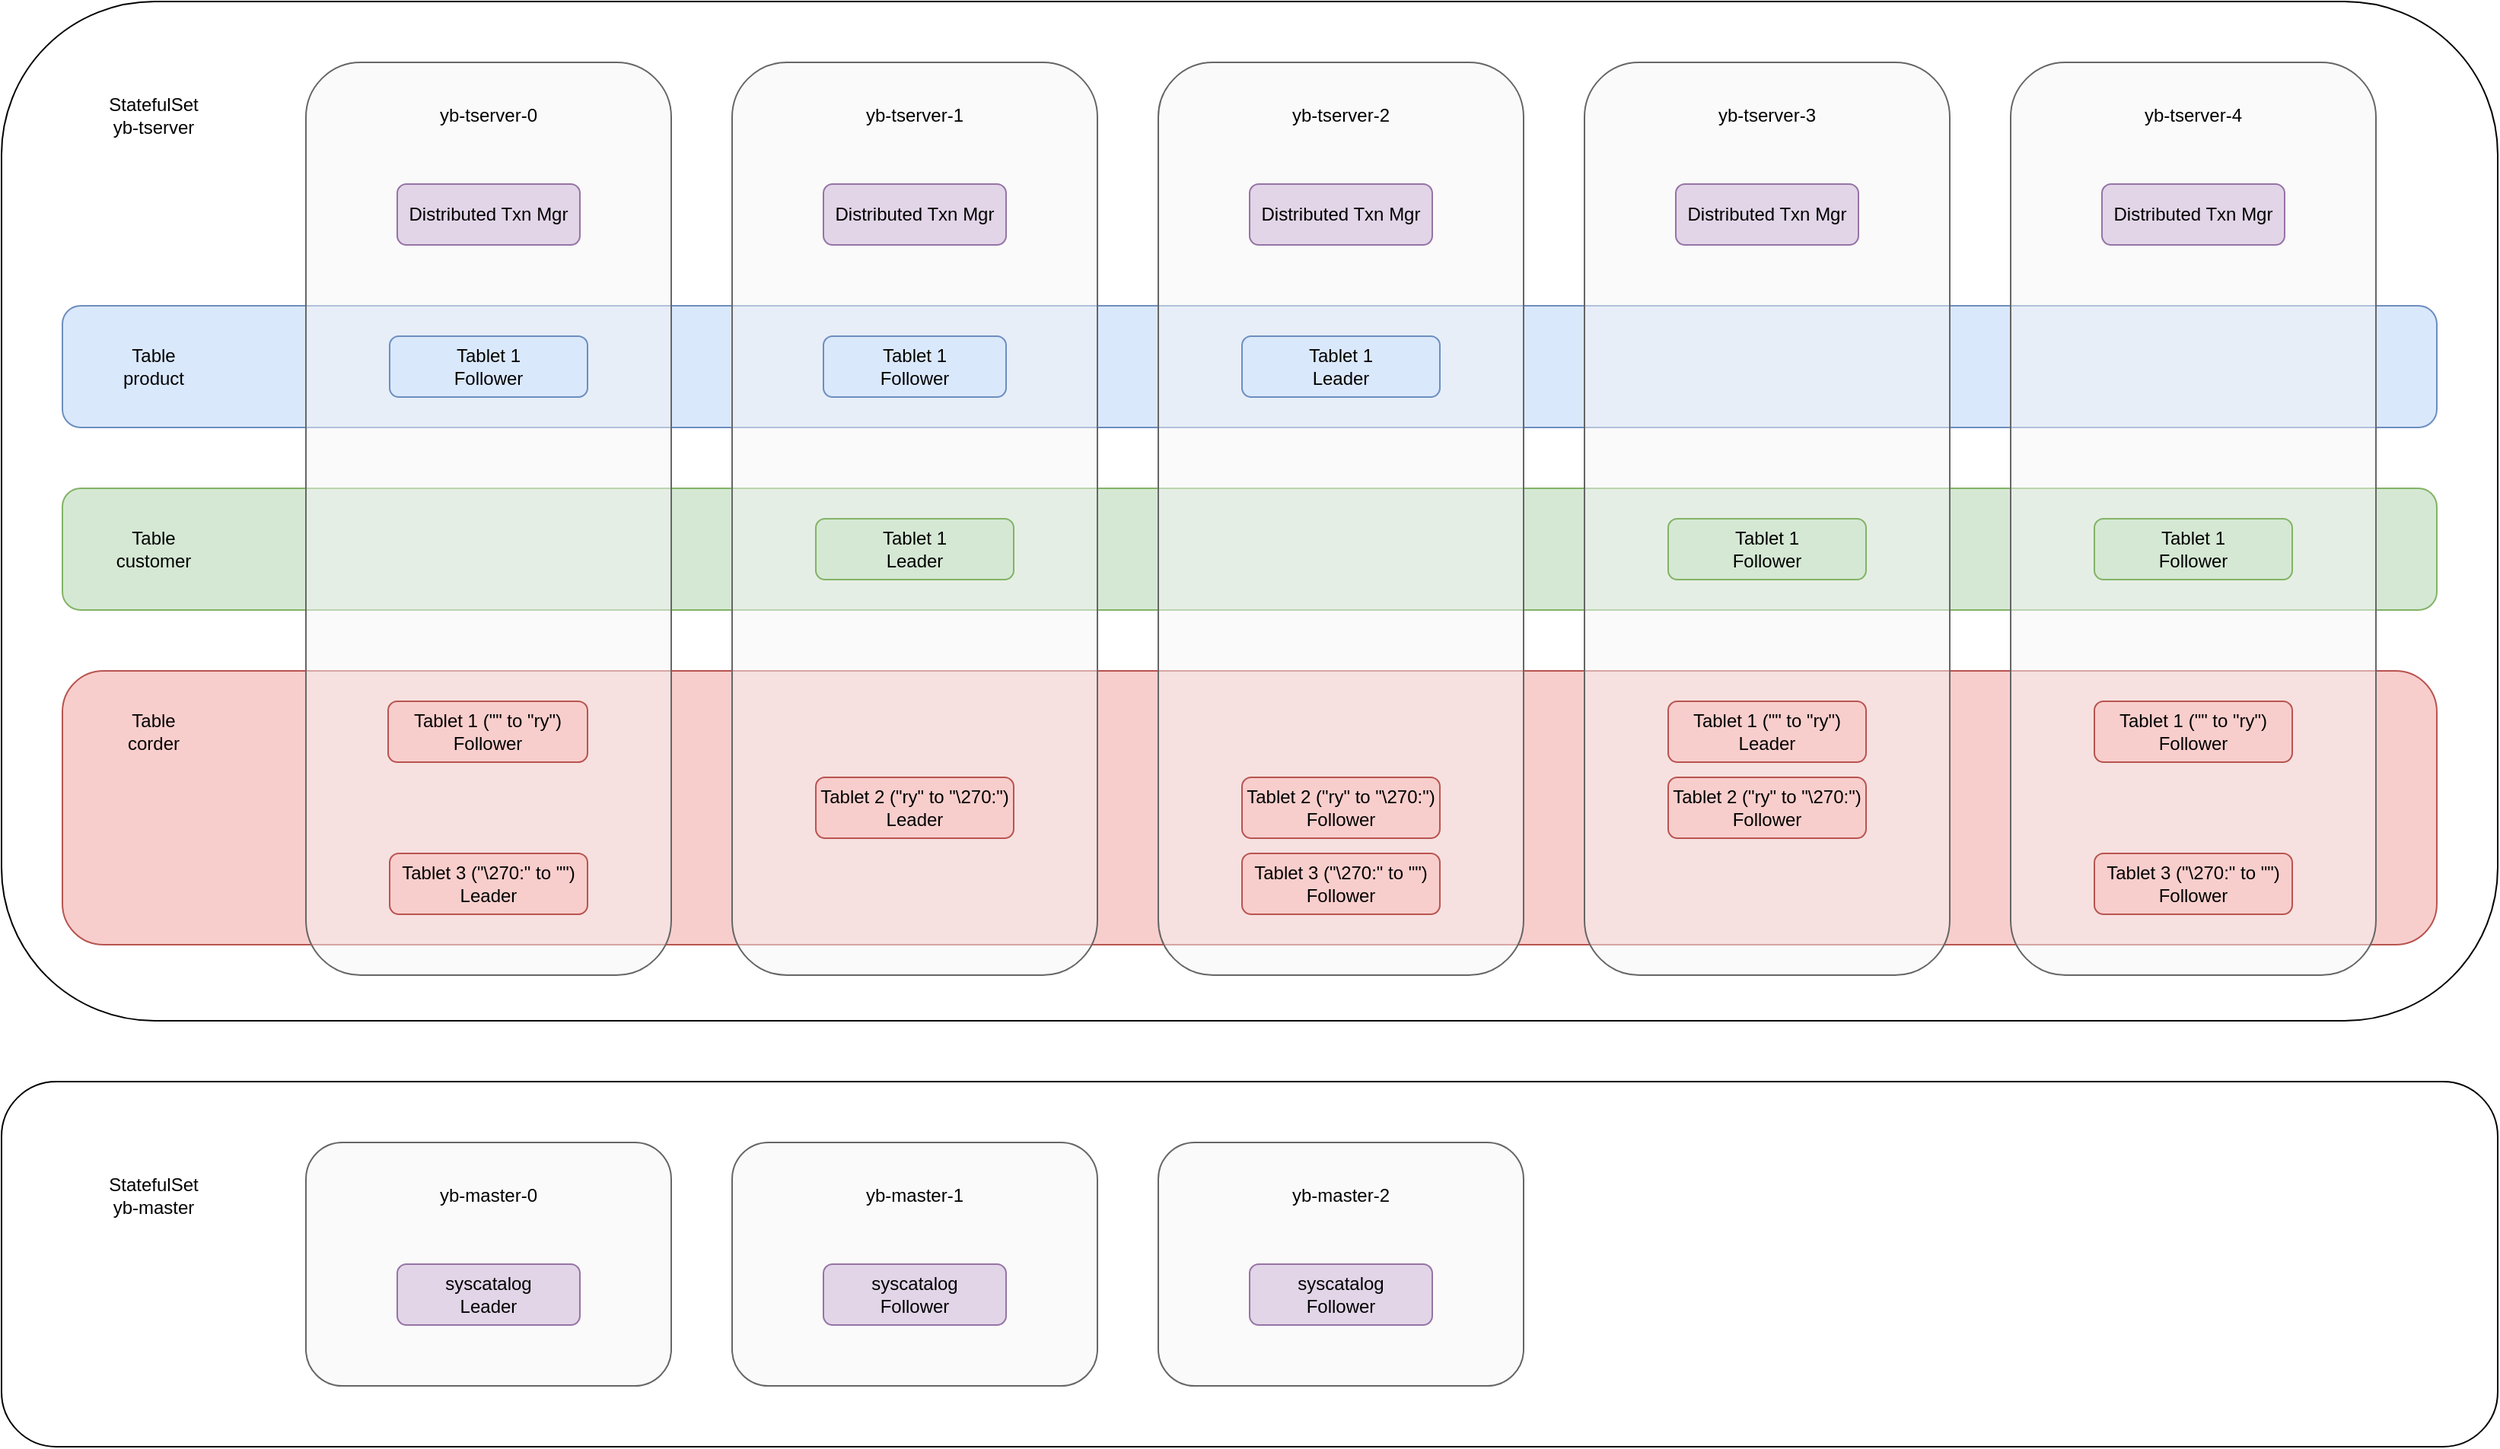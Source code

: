 <mxfile version="26.2.12">
  <diagram name="Seite-1" id="WuVaBYyhBkmRj32EmmQb">
    <mxGraphModel dx="2176" dy="1240" grid="1" gridSize="10" guides="1" tooltips="1" connect="1" arrows="1" fold="1" page="1" pageScale="1" pageWidth="827" pageHeight="1169" math="0" shadow="0">
      <root>
        <mxCell id="0" />
        <mxCell id="1" parent="0" />
        <mxCell id="0wmGSbIT42nQwoMOKgrX-37" value="" style="rounded=1;whiteSpace=wrap;html=1;" parent="1" vertex="1">
          <mxGeometry y="790" width="1640" height="240" as="geometry" />
        </mxCell>
        <mxCell id="0wmGSbIT42nQwoMOKgrX-27" value="" style="rounded=1;whiteSpace=wrap;html=1;" parent="1" vertex="1">
          <mxGeometry y="80" width="1640" height="670" as="geometry" />
        </mxCell>
        <mxCell id="0wmGSbIT42nQwoMOKgrX-4" value="" style="rounded=1;whiteSpace=wrap;html=1;fillColor=#f8cecc;strokeColor=#b85450;" parent="1" vertex="1">
          <mxGeometry x="40" y="520" width="1560" height="180" as="geometry" />
        </mxCell>
        <mxCell id="0wmGSbIT42nQwoMOKgrX-3" value="" style="rounded=1;whiteSpace=wrap;html=1;fillColor=#d5e8d4;strokeColor=#82b366;" parent="1" vertex="1">
          <mxGeometry x="40" y="400" width="1560" height="80" as="geometry" />
        </mxCell>
        <mxCell id="0wmGSbIT42nQwoMOKgrX-2" value="" style="rounded=1;whiteSpace=wrap;html=1;fillColor=#dae8fc;strokeColor=#6c8ebf;" parent="1" vertex="1">
          <mxGeometry x="40" y="280" width="1560" height="80" as="geometry" />
        </mxCell>
        <mxCell id="0wmGSbIT42nQwoMOKgrX-1" value="" style="rounded=1;whiteSpace=wrap;html=1;fillColor=#f5f5f5;fontColor=#333333;strokeColor=#666666;fillOpacity=50;" parent="1" vertex="1">
          <mxGeometry x="200" y="120" width="240" height="600" as="geometry" />
        </mxCell>
        <mxCell id="0wmGSbIT42nQwoMOKgrX-5" value="Tablet 1&lt;div&gt;Follower&lt;/div&gt;" style="rounded=1;whiteSpace=wrap;html=1;fillColor=#dae8fc;strokeColor=#6c8ebf;" parent="1" vertex="1">
          <mxGeometry x="255" y="300" width="130" height="40" as="geometry" />
        </mxCell>
        <mxCell id="0wmGSbIT42nQwoMOKgrX-6" value="" style="rounded=1;whiteSpace=wrap;html=1;fillColor=#f5f5f5;fontColor=#333333;strokeColor=#666666;fillOpacity=50;" parent="1" vertex="1">
          <mxGeometry x="480" y="120" width="240" height="600" as="geometry" />
        </mxCell>
        <mxCell id="0wmGSbIT42nQwoMOKgrX-7" value="" style="rounded=1;whiteSpace=wrap;html=1;fillColor=#f5f5f5;fontColor=#333333;strokeColor=#666666;fillOpacity=50;" parent="1" vertex="1">
          <mxGeometry x="760" y="120" width="240" height="600" as="geometry" />
        </mxCell>
        <mxCell id="0wmGSbIT42nQwoMOKgrX-8" value="Table&lt;div&gt;product&lt;/div&gt;" style="text;html=1;align=center;verticalAlign=middle;whiteSpace=wrap;rounded=0;" parent="1" vertex="1">
          <mxGeometry x="70" y="305" width="60" height="30" as="geometry" />
        </mxCell>
        <mxCell id="0wmGSbIT42nQwoMOKgrX-9" value="Table&lt;div&gt;customer&lt;/div&gt;" style="text;html=1;align=center;verticalAlign=middle;whiteSpace=wrap;rounded=0;" parent="1" vertex="1">
          <mxGeometry x="70" y="425" width="60" height="30" as="geometry" />
        </mxCell>
        <mxCell id="0wmGSbIT42nQwoMOKgrX-10" value="Table&lt;div&gt;corder&lt;/div&gt;" style="text;html=1;align=center;verticalAlign=middle;whiteSpace=wrap;rounded=0;" parent="1" vertex="1">
          <mxGeometry x="70" y="545" width="60" height="30" as="geometry" />
        </mxCell>
        <mxCell id="0wmGSbIT42nQwoMOKgrX-11" value="Tablet 1&lt;div&gt;Follower&lt;/div&gt;" style="rounded=1;whiteSpace=wrap;html=1;fillColor=#dae8fc;strokeColor=#6c8ebf;" parent="1" vertex="1">
          <mxGeometry x="540" y="300" width="120" height="40" as="geometry" />
        </mxCell>
        <mxCell id="0wmGSbIT42nQwoMOKgrX-12" value="Tablet 1&lt;div&gt;Leader&lt;/div&gt;" style="rounded=1;whiteSpace=wrap;html=1;fillColor=#dae8fc;strokeColor=#6c8ebf;" parent="1" vertex="1">
          <mxGeometry x="815" y="300" width="130" height="40" as="geometry" />
        </mxCell>
        <mxCell id="0wmGSbIT42nQwoMOKgrX-14" value="Tablet 1&amp;nbsp;(&quot;&quot; to &quot;ry&quot;)&lt;div&gt;Follower&lt;/div&gt;" style="rounded=1;whiteSpace=wrap;html=1;fillColor=#f8cecc;strokeColor=#b85450;" parent="1" vertex="1">
          <mxGeometry x="254" y="540" width="131" height="40" as="geometry" />
        </mxCell>
        <mxCell id="0wmGSbIT42nQwoMOKgrX-18" value="Tablet 1&lt;div&gt;Leader&lt;/div&gt;" style="rounded=1;whiteSpace=wrap;html=1;fillColor=#d5e8d4;strokeColor=#82b366;" parent="1" vertex="1">
          <mxGeometry x="535" y="420" width="130" height="40" as="geometry" />
        </mxCell>
        <mxCell id="0wmGSbIT42nQwoMOKgrX-20" value="yb-tserver-0" style="text;html=1;align=center;verticalAlign=middle;whiteSpace=wrap;rounded=0;" parent="1" vertex="1">
          <mxGeometry x="275" y="140" width="90" height="30" as="geometry" />
        </mxCell>
        <mxCell id="0wmGSbIT42nQwoMOKgrX-21" value="yb-tserver-1" style="text;html=1;align=center;verticalAlign=middle;whiteSpace=wrap;rounded=0;" parent="1" vertex="1">
          <mxGeometry x="555" y="140" width="90" height="30" as="geometry" />
        </mxCell>
        <mxCell id="0wmGSbIT42nQwoMOKgrX-22" value="yb-tserver-2" style="text;html=1;align=center;verticalAlign=middle;whiteSpace=wrap;rounded=0;" parent="1" vertex="1">
          <mxGeometry x="835" y="140" width="90" height="30" as="geometry" />
        </mxCell>
        <mxCell id="0wmGSbIT42nQwoMOKgrX-24" value="Distributed Txn Mgr" style="rounded=1;whiteSpace=wrap;html=1;fillColor=#e1d5e7;strokeColor=#9673a6;" parent="1" vertex="1">
          <mxGeometry x="260" y="200" width="120" height="40" as="geometry" />
        </mxCell>
        <mxCell id="0wmGSbIT42nQwoMOKgrX-25" value="Distributed Txn Mgr" style="rounded=1;whiteSpace=wrap;html=1;fillColor=#e1d5e7;strokeColor=#9673a6;" parent="1" vertex="1">
          <mxGeometry x="540" y="200" width="120" height="40" as="geometry" />
        </mxCell>
        <mxCell id="0wmGSbIT42nQwoMOKgrX-26" value="Distributed Txn Mgr" style="rounded=1;whiteSpace=wrap;html=1;fillColor=#e1d5e7;strokeColor=#9673a6;" parent="1" vertex="1">
          <mxGeometry x="820" y="200" width="120" height="40" as="geometry" />
        </mxCell>
        <mxCell id="0wmGSbIT42nQwoMOKgrX-28" value="" style="rounded=1;whiteSpace=wrap;html=1;fillColor=#f5f5f5;fontColor=#333333;strokeColor=#666666;fillOpacity=50;" parent="1" vertex="1">
          <mxGeometry x="200" y="830" width="240" height="160" as="geometry" />
        </mxCell>
        <mxCell id="0wmGSbIT42nQwoMOKgrX-29" value="" style="rounded=1;whiteSpace=wrap;html=1;fillColor=#f5f5f5;fontColor=#333333;strokeColor=#666666;fillOpacity=50;" parent="1" vertex="1">
          <mxGeometry x="480" y="830" width="240" height="160" as="geometry" />
        </mxCell>
        <mxCell id="0wmGSbIT42nQwoMOKgrX-30" value="" style="rounded=1;whiteSpace=wrap;html=1;fillColor=#f5f5f5;fontColor=#333333;strokeColor=#666666;fillOpacity=50;" parent="1" vertex="1">
          <mxGeometry x="760" y="830" width="240" height="160" as="geometry" />
        </mxCell>
        <mxCell id="0wmGSbIT42nQwoMOKgrX-31" value="yb-master-0" style="text;html=1;align=center;verticalAlign=middle;whiteSpace=wrap;rounded=0;" parent="1" vertex="1">
          <mxGeometry x="275" y="850" width="90" height="30" as="geometry" />
        </mxCell>
        <mxCell id="0wmGSbIT42nQwoMOKgrX-32" value="yb-master-1" style="text;html=1;align=center;verticalAlign=middle;whiteSpace=wrap;rounded=0;" parent="1" vertex="1">
          <mxGeometry x="555" y="850" width="90" height="30" as="geometry" />
        </mxCell>
        <mxCell id="0wmGSbIT42nQwoMOKgrX-33" value="yb-master-2" style="text;html=1;align=center;verticalAlign=middle;whiteSpace=wrap;rounded=0;" parent="1" vertex="1">
          <mxGeometry x="835" y="850" width="90" height="30" as="geometry" />
        </mxCell>
        <mxCell id="0wmGSbIT42nQwoMOKgrX-34" value="syscatalog&lt;div&gt;Leader&lt;/div&gt;" style="rounded=1;whiteSpace=wrap;html=1;fillColor=#e1d5e7;strokeColor=#9673a6;" parent="1" vertex="1">
          <mxGeometry x="260" y="910" width="120" height="40" as="geometry" />
        </mxCell>
        <mxCell id="0wmGSbIT42nQwoMOKgrX-35" value="syscatalog&lt;div&gt;Follower&lt;/div&gt;" style="rounded=1;whiteSpace=wrap;html=1;fillColor=#e1d5e7;strokeColor=#9673a6;" parent="1" vertex="1">
          <mxGeometry x="540" y="910" width="120" height="40" as="geometry" />
        </mxCell>
        <mxCell id="0wmGSbIT42nQwoMOKgrX-36" value="syscatalog&lt;div&gt;Follower&lt;/div&gt;" style="rounded=1;whiteSpace=wrap;html=1;fillColor=#e1d5e7;strokeColor=#9673a6;" parent="1" vertex="1">
          <mxGeometry x="820" y="910" width="120" height="40" as="geometry" />
        </mxCell>
        <mxCell id="0wmGSbIT42nQwoMOKgrX-38" value="StatefulSet&lt;div&gt;yb-tserver&lt;/div&gt;" style="text;html=1;align=center;verticalAlign=middle;whiteSpace=wrap;rounded=0;" parent="1" vertex="1">
          <mxGeometry x="70" y="140" width="60" height="30" as="geometry" />
        </mxCell>
        <mxCell id="0wmGSbIT42nQwoMOKgrX-39" value="StatefulSet&lt;div&gt;yb-master&lt;/div&gt;" style="text;html=1;align=center;verticalAlign=middle;whiteSpace=wrap;rounded=0;" parent="1" vertex="1">
          <mxGeometry x="70" y="850" width="60" height="30" as="geometry" />
        </mxCell>
        <mxCell id="vbAvLluD3RCbDQ-4RWO1-2" value="Tablet 2&amp;nbsp;(&quot;ry&quot; to &quot;\270:&quot;)&lt;br&gt;&lt;div&gt;Leader&lt;/div&gt;" style="rounded=1;whiteSpace=wrap;html=1;fillColor=#f8cecc;strokeColor=#b85450;" vertex="1" parent="1">
          <mxGeometry x="535" y="590" width="130" height="40" as="geometry" />
        </mxCell>
        <mxCell id="vbAvLluD3RCbDQ-4RWO1-3" value="Tablet 2&amp;nbsp;(&quot;ry&quot; to &quot;\270:&quot;)&lt;br&gt;&lt;div&gt;Follower&lt;/div&gt;" style="rounded=1;whiteSpace=wrap;html=1;fillColor=#f8cecc;strokeColor=#b85450;" vertex="1" parent="1">
          <mxGeometry x="815" y="590" width="130" height="40" as="geometry" />
        </mxCell>
        <mxCell id="vbAvLluD3RCbDQ-4RWO1-4" value="Tablet 3&amp;nbsp;(&quot;\270:&quot; to &quot;&quot;)&lt;div&gt;Leader&lt;/div&gt;" style="rounded=1;whiteSpace=wrap;html=1;fillColor=#f8cecc;strokeColor=#b85450;" vertex="1" parent="1">
          <mxGeometry x="255" y="640" width="130" height="40" as="geometry" />
        </mxCell>
        <mxCell id="vbAvLluD3RCbDQ-4RWO1-6" value="Tablet 3&amp;nbsp;(&quot;\270:&quot; to &quot;&quot;)&lt;div&gt;Follower&lt;/div&gt;" style="rounded=1;whiteSpace=wrap;html=1;fillColor=#f8cecc;strokeColor=#b85450;" vertex="1" parent="1">
          <mxGeometry x="815" y="640" width="130" height="40" as="geometry" />
        </mxCell>
        <mxCell id="vbAvLluD3RCbDQ-4RWO1-7" value="" style="rounded=1;whiteSpace=wrap;html=1;fillColor=#f5f5f5;fontColor=#333333;strokeColor=#666666;fillOpacity=50;" vertex="1" parent="1">
          <mxGeometry x="1040" y="120" width="240" height="600" as="geometry" />
        </mxCell>
        <mxCell id="vbAvLluD3RCbDQ-4RWO1-9" value="Tablet 1&amp;nbsp;(&quot;&quot; to &quot;ry&quot;)&lt;div&gt;Leader&lt;/div&gt;" style="rounded=1;whiteSpace=wrap;html=1;fillColor=#f8cecc;strokeColor=#b85450;" vertex="1" parent="1">
          <mxGeometry x="1095" y="540" width="130" height="40" as="geometry" />
        </mxCell>
        <mxCell id="vbAvLluD3RCbDQ-4RWO1-10" value="Tablet 1&lt;div&gt;Follower&lt;/div&gt;" style="rounded=1;whiteSpace=wrap;html=1;fillColor=#d5e8d4;strokeColor=#82b366;" vertex="1" parent="1">
          <mxGeometry x="1095" y="420" width="130" height="40" as="geometry" />
        </mxCell>
        <mxCell id="vbAvLluD3RCbDQ-4RWO1-11" value="yb-tserver-3" style="text;html=1;align=center;verticalAlign=middle;whiteSpace=wrap;rounded=0;" vertex="1" parent="1">
          <mxGeometry x="1115" y="140" width="90" height="30" as="geometry" />
        </mxCell>
        <mxCell id="vbAvLluD3RCbDQ-4RWO1-12" value="Distributed Txn Mgr" style="rounded=1;whiteSpace=wrap;html=1;fillColor=#e1d5e7;strokeColor=#9673a6;" vertex="1" parent="1">
          <mxGeometry x="1100" y="200" width="120" height="40" as="geometry" />
        </mxCell>
        <mxCell id="vbAvLluD3RCbDQ-4RWO1-13" value="Tablet 2&amp;nbsp;(&quot;ry&quot; to &quot;\270:&quot;)&lt;br&gt;&lt;div&gt;Follower&lt;/div&gt;" style="rounded=1;whiteSpace=wrap;html=1;fillColor=#f8cecc;strokeColor=#b85450;" vertex="1" parent="1">
          <mxGeometry x="1095" y="590" width="130" height="40" as="geometry" />
        </mxCell>
        <mxCell id="vbAvLluD3RCbDQ-4RWO1-15" value="" style="rounded=1;whiteSpace=wrap;html=1;fillColor=#f5f5f5;fontColor=#333333;strokeColor=#666666;fillOpacity=50;" vertex="1" parent="1">
          <mxGeometry x="1320" y="120" width="240" height="600" as="geometry" />
        </mxCell>
        <mxCell id="vbAvLluD3RCbDQ-4RWO1-17" value="Tablet 1&amp;nbsp;(&quot;&quot; to &quot;ry&quot;)&lt;div&gt;Follower&lt;/div&gt;" style="rounded=1;whiteSpace=wrap;html=1;fillColor=#f8cecc;strokeColor=#b85450;" vertex="1" parent="1">
          <mxGeometry x="1375" y="540" width="130" height="40" as="geometry" />
        </mxCell>
        <mxCell id="vbAvLluD3RCbDQ-4RWO1-18" value="Tablet 1&lt;div&gt;Follower&lt;/div&gt;" style="rounded=1;whiteSpace=wrap;html=1;fillColor=#d5e8d4;strokeColor=#82b366;" vertex="1" parent="1">
          <mxGeometry x="1375" y="420" width="130" height="40" as="geometry" />
        </mxCell>
        <mxCell id="vbAvLluD3RCbDQ-4RWO1-19" value="yb-tserver-4" style="text;html=1;align=center;verticalAlign=middle;whiteSpace=wrap;rounded=0;" vertex="1" parent="1">
          <mxGeometry x="1395" y="140" width="90" height="30" as="geometry" />
        </mxCell>
        <mxCell id="vbAvLluD3RCbDQ-4RWO1-20" value="Distributed Txn Mgr" style="rounded=1;whiteSpace=wrap;html=1;fillColor=#e1d5e7;strokeColor=#9673a6;" vertex="1" parent="1">
          <mxGeometry x="1380" y="200" width="120" height="40" as="geometry" />
        </mxCell>
        <mxCell id="vbAvLluD3RCbDQ-4RWO1-22" value="Tablet 3&amp;nbsp;(&quot;\270:&quot; to &quot;&quot;)&lt;div&gt;Follower&lt;/div&gt;" style="rounded=1;whiteSpace=wrap;html=1;fillColor=#f8cecc;strokeColor=#b85450;" vertex="1" parent="1">
          <mxGeometry x="1375" y="640" width="130" height="40" as="geometry" />
        </mxCell>
      </root>
    </mxGraphModel>
  </diagram>
</mxfile>
